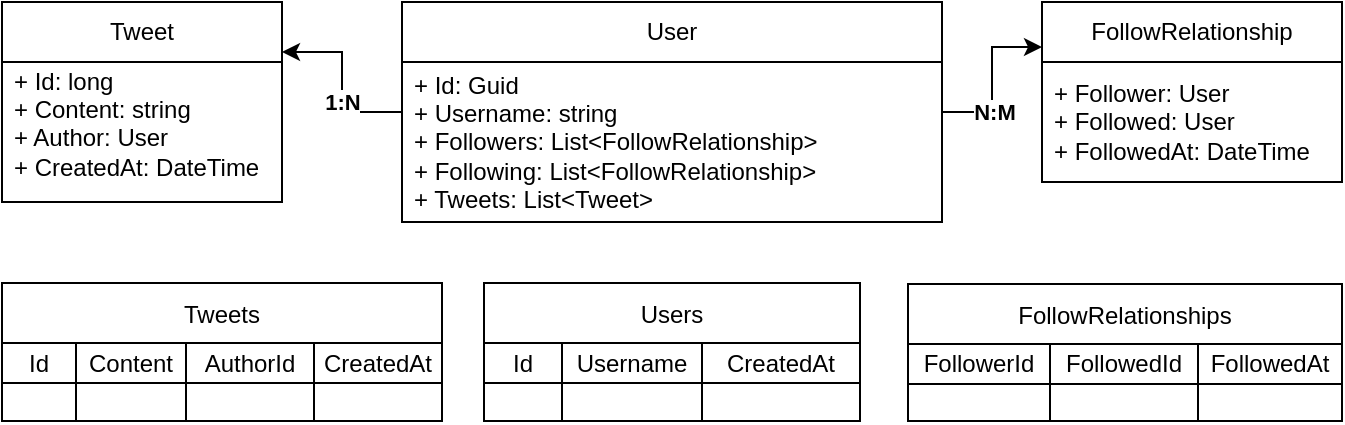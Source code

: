 <mxfile version="27.1.1">
  <diagram name="Página-1" id="O8XPE2ejHfIg2NNptfj5">
    <mxGraphModel dx="815" dy="444" grid="1" gridSize="10" guides="1" tooltips="1" connect="1" arrows="1" fold="1" page="1" pageScale="1" pageWidth="827" pageHeight="1169" math="0" shadow="0">
      <root>
        <mxCell id="0" />
        <mxCell id="1" parent="0" />
        <mxCell id="PRoREaaWE9_Ud0xd6pNg-21" style="edgeStyle=orthogonalEdgeStyle;rounded=0;orthogonalLoop=1;jettySize=auto;html=1;entryX=0;entryY=0.25;entryDx=0;entryDy=0;fontSize=12;" parent="1" source="PRoREaaWE9_Ud0xd6pNg-15" target="PRoREaaWE9_Ud0xd6pNg-19" edge="1">
          <mxGeometry relative="1" as="geometry" />
        </mxCell>
        <mxCell id="BkUJU9MOtJQTzaEfd8_x-58" value="N:M" style="edgeLabel;html=1;align=center;verticalAlign=middle;resizable=0;points=[];fontStyle=1" parent="PRoREaaWE9_Ud0xd6pNg-21" vertex="1" connectable="0">
          <mxGeometry x="-0.569" y="-1" relative="1" as="geometry">
            <mxPoint x="8" y="-1" as="offset" />
          </mxGeometry>
        </mxCell>
        <mxCell id="BkUJU9MOtJQTzaEfd8_x-56" style="edgeStyle=orthogonalEdgeStyle;rounded=0;orthogonalLoop=1;jettySize=auto;html=1;entryX=1;entryY=0.25;entryDx=0;entryDy=0;" parent="1" source="PRoREaaWE9_Ud0xd6pNg-15" target="BkUJU9MOtJQTzaEfd8_x-1" edge="1">
          <mxGeometry relative="1" as="geometry" />
        </mxCell>
        <mxCell id="BkUJU9MOtJQTzaEfd8_x-57" value="1:N" style="edgeLabel;html=1;align=center;verticalAlign=middle;resizable=0;points=[];fontStyle=1" parent="BkUJU9MOtJQTzaEfd8_x-56" vertex="1" connectable="0">
          <mxGeometry x="-0.248" y="1" relative="1" as="geometry">
            <mxPoint x="1" y="-1" as="offset" />
          </mxGeometry>
        </mxCell>
        <mxCell id="PRoREaaWE9_Ud0xd6pNg-15" value="User" style="swimlane;fontStyle=0;childLayout=stackLayout;horizontal=1;startSize=30;horizontalStack=0;resizeParent=1;resizeParentMax=0;resizeLast=0;collapsible=1;marginBottom=0;whiteSpace=wrap;html=1;fontSize=12;" parent="1" vertex="1">
          <mxGeometry x="270" y="320" width="270" height="110" as="geometry" />
        </mxCell>
        <mxCell id="PRoREaaWE9_Ud0xd6pNg-16" value="&lt;div&gt;+ Id: Guid&lt;/div&gt;&lt;div&gt;+ Username: string&lt;/div&gt;+ Followers: List&amp;lt;FollowRelationship&amp;gt;&lt;div&gt;+ Following: List&amp;lt;FollowRelationship&amp;gt;&lt;br&gt;&lt;div&gt;+ Tweets: List&amp;lt;Tweet&amp;gt;&lt;/div&gt;&lt;/div&gt;" style="text;strokeColor=none;fillColor=none;align=left;verticalAlign=middle;spacingLeft=4;spacingRight=4;overflow=hidden;points=[[0,0.5],[1,0.5]];portConstraint=eastwest;rotatable=0;whiteSpace=wrap;html=1;fontSize=12;" parent="PRoREaaWE9_Ud0xd6pNg-15" vertex="1">
          <mxGeometry y="30" width="270" height="80" as="geometry" />
        </mxCell>
        <mxCell id="PRoREaaWE9_Ud0xd6pNg-19" value="&lt;span style=&quot;text-align: left;&quot;&gt;FollowRelationship&lt;/span&gt;" style="swimlane;fontStyle=0;childLayout=stackLayout;horizontal=1;startSize=30;horizontalStack=0;resizeParent=1;resizeParentMax=0;resizeLast=0;collapsible=1;marginBottom=0;whiteSpace=wrap;html=1;fontSize=12;" parent="1" vertex="1">
          <mxGeometry x="590" y="320" width="150" height="90" as="geometry" />
        </mxCell>
        <mxCell id="PRoREaaWE9_Ud0xd6pNg-20" value="&lt;div&gt;&lt;span style=&quot;background-color: transparent; color: light-dark(rgb(0, 0, 0), rgb(255, 255, 255));&quot;&gt;+ Follower: User&lt;/span&gt;&lt;/div&gt;&lt;div&gt;+ Followed: User&lt;/div&gt;&lt;div&gt;+ FollowedAt: DateTime&lt;/div&gt;" style="text;strokeColor=none;fillColor=none;align=left;verticalAlign=middle;spacingLeft=4;spacingRight=4;overflow=hidden;points=[[0,0.5],[1,0.5]];portConstraint=eastwest;rotatable=0;whiteSpace=wrap;html=1;fontSize=12;" parent="PRoREaaWE9_Ud0xd6pNg-19" vertex="1">
          <mxGeometry y="30" width="150" height="60" as="geometry" />
        </mxCell>
        <mxCell id="PRoREaaWE9_Ud0xd6pNg-22" value="Users" style="shape=table;startSize=30;container=1;collapsible=0;childLayout=tableLayout;strokeColor=default;fontSize=12;" parent="1" vertex="1">
          <mxGeometry x="311" y="460.5" width="188" height="69" as="geometry" />
        </mxCell>
        <mxCell id="PRoREaaWE9_Ud0xd6pNg-23" value="" style="shape=tableRow;horizontal=0;startSize=0;swimlaneHead=0;swimlaneBody=0;strokeColor=inherit;top=0;left=0;bottom=0;right=0;collapsible=0;dropTarget=0;fillColor=none;points=[[0,0.5],[1,0.5]];portConstraint=eastwest;fontSize=12;" parent="PRoREaaWE9_Ud0xd6pNg-22" vertex="1">
          <mxGeometry y="30" width="188" height="20" as="geometry" />
        </mxCell>
        <mxCell id="PRoREaaWE9_Ud0xd6pNg-24" value="Id" style="shape=partialRectangle;html=1;whiteSpace=wrap;connectable=0;strokeColor=inherit;overflow=hidden;fillColor=none;top=0;left=0;bottom=0;right=0;pointerEvents=1;fontSize=12;" parent="PRoREaaWE9_Ud0xd6pNg-23" vertex="1">
          <mxGeometry width="39" height="20" as="geometry">
            <mxRectangle width="39" height="20" as="alternateBounds" />
          </mxGeometry>
        </mxCell>
        <mxCell id="PRoREaaWE9_Ud0xd6pNg-25" value="Username" style="shape=partialRectangle;html=1;whiteSpace=wrap;connectable=0;strokeColor=inherit;overflow=hidden;fillColor=none;top=0;left=0;bottom=0;right=0;pointerEvents=1;fontSize=12;" parent="PRoREaaWE9_Ud0xd6pNg-23" vertex="1">
          <mxGeometry x="39" width="70" height="20" as="geometry">
            <mxRectangle width="70" height="20" as="alternateBounds" />
          </mxGeometry>
        </mxCell>
        <mxCell id="Ja-YT7NNcIWgFy3JOS98-1" value="CreatedAt" style="shape=partialRectangle;html=1;whiteSpace=wrap;connectable=0;strokeColor=inherit;overflow=hidden;fillColor=none;top=0;left=0;bottom=0;right=0;pointerEvents=1;fontSize=12;" vertex="1" parent="PRoREaaWE9_Ud0xd6pNg-23">
          <mxGeometry x="109" width="79" height="20" as="geometry">
            <mxRectangle width="79" height="20" as="alternateBounds" />
          </mxGeometry>
        </mxCell>
        <mxCell id="PRoREaaWE9_Ud0xd6pNg-31" value="" style="shape=tableRow;horizontal=0;startSize=0;swimlaneHead=0;swimlaneBody=0;strokeColor=inherit;top=0;left=0;bottom=0;right=0;collapsible=0;dropTarget=0;fillColor=none;points=[[0,0.5],[1,0.5]];portConstraint=eastwest;fontSize=12;" parent="PRoREaaWE9_Ud0xd6pNg-22" vertex="1">
          <mxGeometry y="50" width="188" height="19" as="geometry" />
        </mxCell>
        <mxCell id="PRoREaaWE9_Ud0xd6pNg-32" value="" style="shape=partialRectangle;html=1;whiteSpace=wrap;connectable=0;strokeColor=inherit;overflow=hidden;fillColor=none;top=0;left=0;bottom=0;right=0;pointerEvents=1;fontSize=12;" parent="PRoREaaWE9_Ud0xd6pNg-31" vertex="1">
          <mxGeometry width="39" height="19" as="geometry">
            <mxRectangle width="39" height="19" as="alternateBounds" />
          </mxGeometry>
        </mxCell>
        <mxCell id="PRoREaaWE9_Ud0xd6pNg-33" value="" style="shape=partialRectangle;html=1;whiteSpace=wrap;connectable=0;strokeColor=inherit;overflow=hidden;fillColor=none;top=0;left=0;bottom=0;right=0;pointerEvents=1;fontSize=12;" parent="PRoREaaWE9_Ud0xd6pNg-31" vertex="1">
          <mxGeometry x="39" width="70" height="19" as="geometry">
            <mxRectangle width="70" height="19" as="alternateBounds" />
          </mxGeometry>
        </mxCell>
        <mxCell id="Ja-YT7NNcIWgFy3JOS98-2" style="shape=partialRectangle;html=1;whiteSpace=wrap;connectable=0;strokeColor=inherit;overflow=hidden;fillColor=none;top=0;left=0;bottom=0;right=0;pointerEvents=1;fontSize=12;" vertex="1" parent="PRoREaaWE9_Ud0xd6pNg-31">
          <mxGeometry x="109" width="79" height="19" as="geometry">
            <mxRectangle width="79" height="19" as="alternateBounds" />
          </mxGeometry>
        </mxCell>
        <mxCell id="PRoREaaWE9_Ud0xd6pNg-35" value="FollowRelationships" style="shape=table;startSize=30;container=1;collapsible=0;childLayout=tableLayout;strokeColor=default;fontSize=12;" parent="1" vertex="1">
          <mxGeometry x="523" y="461" width="217" height="68.5" as="geometry" />
        </mxCell>
        <mxCell id="PRoREaaWE9_Ud0xd6pNg-36" value="" style="shape=tableRow;horizontal=0;startSize=0;swimlaneHead=0;swimlaneBody=0;strokeColor=inherit;top=0;left=0;bottom=0;right=0;collapsible=0;dropTarget=0;fillColor=none;points=[[0,0.5],[1,0.5]];portConstraint=eastwest;fontSize=12;" parent="PRoREaaWE9_Ud0xd6pNg-35" vertex="1">
          <mxGeometry y="30" width="217" height="20" as="geometry" />
        </mxCell>
        <mxCell id="PRoREaaWE9_Ud0xd6pNg-38" value="FollowerId" style="shape=partialRectangle;html=1;whiteSpace=wrap;connectable=0;strokeColor=inherit;overflow=hidden;fillColor=none;top=0;left=0;bottom=0;right=0;pointerEvents=1;fontSize=12;" parent="PRoREaaWE9_Ud0xd6pNg-36" vertex="1">
          <mxGeometry width="71" height="20" as="geometry">
            <mxRectangle width="71" height="20" as="alternateBounds" />
          </mxGeometry>
        </mxCell>
        <mxCell id="PRoREaaWE9_Ud0xd6pNg-39" value="FollowedId" style="shape=partialRectangle;html=1;whiteSpace=wrap;connectable=0;strokeColor=inherit;overflow=hidden;fillColor=none;top=0;left=0;bottom=0;right=0;pointerEvents=1;fontSize=12;" parent="PRoREaaWE9_Ud0xd6pNg-36" vertex="1">
          <mxGeometry x="71" width="74" height="20" as="geometry">
            <mxRectangle width="74" height="20" as="alternateBounds" />
          </mxGeometry>
        </mxCell>
        <mxCell id="BkUJU9MOtJQTzaEfd8_x-42" value="FollowedAt" style="shape=partialRectangle;html=1;whiteSpace=wrap;connectable=0;strokeColor=inherit;overflow=hidden;fillColor=none;top=0;left=0;bottom=0;right=0;pointerEvents=1;fontSize=12;" parent="PRoREaaWE9_Ud0xd6pNg-36" vertex="1">
          <mxGeometry x="145" width="72" height="20" as="geometry">
            <mxRectangle width="72" height="20" as="alternateBounds" />
          </mxGeometry>
        </mxCell>
        <mxCell id="PRoREaaWE9_Ud0xd6pNg-40" value="" style="shape=tableRow;horizontal=0;startSize=0;swimlaneHead=0;swimlaneBody=0;strokeColor=inherit;top=0;left=0;bottom=0;right=0;collapsible=0;dropTarget=0;fillColor=none;points=[[0,0.5],[1,0.5]];portConstraint=eastwest;fontSize=12;" parent="PRoREaaWE9_Ud0xd6pNg-35" vertex="1">
          <mxGeometry y="50" width="217" height="19" as="geometry" />
        </mxCell>
        <mxCell id="PRoREaaWE9_Ud0xd6pNg-42" value="" style="shape=partialRectangle;html=1;whiteSpace=wrap;connectable=0;strokeColor=inherit;overflow=hidden;fillColor=none;top=0;left=0;bottom=0;right=0;pointerEvents=1;fontSize=12;" parent="PRoREaaWE9_Ud0xd6pNg-40" vertex="1">
          <mxGeometry width="71" height="19" as="geometry">
            <mxRectangle width="71" height="19" as="alternateBounds" />
          </mxGeometry>
        </mxCell>
        <mxCell id="PRoREaaWE9_Ud0xd6pNg-43" value="" style="shape=partialRectangle;html=1;whiteSpace=wrap;connectable=0;strokeColor=inherit;overflow=hidden;fillColor=none;top=0;left=0;bottom=0;right=0;pointerEvents=1;fontSize=12;" parent="PRoREaaWE9_Ud0xd6pNg-40" vertex="1">
          <mxGeometry x="71" width="74" height="19" as="geometry">
            <mxRectangle width="74" height="19" as="alternateBounds" />
          </mxGeometry>
        </mxCell>
        <mxCell id="BkUJU9MOtJQTzaEfd8_x-43" style="shape=partialRectangle;html=1;whiteSpace=wrap;connectable=0;strokeColor=inherit;overflow=hidden;fillColor=none;top=0;left=0;bottom=0;right=0;pointerEvents=1;fontSize=12;" parent="PRoREaaWE9_Ud0xd6pNg-40" vertex="1">
          <mxGeometry x="145" width="72" height="19" as="geometry">
            <mxRectangle width="72" height="19" as="alternateBounds" />
          </mxGeometry>
        </mxCell>
        <mxCell id="BkUJU9MOtJQTzaEfd8_x-1" value="Tweet" style="swimlane;fontStyle=0;childLayout=stackLayout;horizontal=1;startSize=30;horizontalStack=0;resizeParent=1;resizeParentMax=0;resizeLast=0;collapsible=1;marginBottom=0;whiteSpace=wrap;html=1;fontSize=12;" parent="1" vertex="1">
          <mxGeometry x="70" y="320" width="140" height="100" as="geometry" />
        </mxCell>
        <mxCell id="BkUJU9MOtJQTzaEfd8_x-2" value="&lt;div&gt;+ Id: long&lt;/div&gt;&lt;div&gt;+ Content: string&lt;/div&gt;&lt;div&gt;+ Author: User&lt;/div&gt;&lt;div&gt;+ CreatedAt: DateTime&lt;/div&gt;&lt;div&gt;&lt;br&gt;&lt;/div&gt;" style="text;strokeColor=none;fillColor=none;align=left;verticalAlign=middle;spacingLeft=4;spacingRight=4;overflow=hidden;points=[[0,0.5],[1,0.5]];portConstraint=eastwest;rotatable=0;whiteSpace=wrap;html=1;fontSize=12;" parent="BkUJU9MOtJQTzaEfd8_x-1" vertex="1">
          <mxGeometry y="30" width="140" height="70" as="geometry" />
        </mxCell>
        <mxCell id="BkUJU9MOtJQTzaEfd8_x-45" value="Tweets" style="shape=table;startSize=30;container=1;collapsible=0;childLayout=tableLayout;strokeColor=default;fontSize=12;" parent="1" vertex="1">
          <mxGeometry x="70" y="460.5" width="220" height="69" as="geometry" />
        </mxCell>
        <mxCell id="BkUJU9MOtJQTzaEfd8_x-46" value="" style="shape=tableRow;horizontal=0;startSize=0;swimlaneHead=0;swimlaneBody=0;strokeColor=inherit;top=0;left=0;bottom=0;right=0;collapsible=0;dropTarget=0;fillColor=none;points=[[0,0.5],[1,0.5]];portConstraint=eastwest;fontSize=12;" parent="BkUJU9MOtJQTzaEfd8_x-45" vertex="1">
          <mxGeometry y="30" width="220" height="20" as="geometry" />
        </mxCell>
        <mxCell id="BkUJU9MOtJQTzaEfd8_x-47" value="Id" style="shape=partialRectangle;html=1;whiteSpace=wrap;connectable=0;strokeColor=inherit;overflow=hidden;fillColor=none;top=0;left=0;bottom=0;right=0;pointerEvents=1;fontSize=12;" parent="BkUJU9MOtJQTzaEfd8_x-46" vertex="1">
          <mxGeometry width="37" height="20" as="geometry">
            <mxRectangle width="37" height="20" as="alternateBounds" />
          </mxGeometry>
        </mxCell>
        <mxCell id="BkUJU9MOtJQTzaEfd8_x-48" value="Content" style="shape=partialRectangle;html=1;whiteSpace=wrap;connectable=0;strokeColor=inherit;overflow=hidden;fillColor=none;top=0;left=0;bottom=0;right=0;pointerEvents=1;fontSize=12;" parent="BkUJU9MOtJQTzaEfd8_x-46" vertex="1">
          <mxGeometry x="37" width="55" height="20" as="geometry">
            <mxRectangle width="55" height="20" as="alternateBounds" />
          </mxGeometry>
        </mxCell>
        <mxCell id="BkUJU9MOtJQTzaEfd8_x-49" value="AuthorId" style="shape=partialRectangle;html=1;whiteSpace=wrap;connectable=0;strokeColor=inherit;overflow=hidden;fillColor=none;top=0;left=0;bottom=0;right=0;pointerEvents=1;fontSize=12;" parent="BkUJU9MOtJQTzaEfd8_x-46" vertex="1">
          <mxGeometry x="92" width="64" height="20" as="geometry">
            <mxRectangle width="64" height="20" as="alternateBounds" />
          </mxGeometry>
        </mxCell>
        <mxCell id="BkUJU9MOtJQTzaEfd8_x-50" value="CreatedAt" style="shape=partialRectangle;html=1;whiteSpace=wrap;connectable=0;strokeColor=inherit;overflow=hidden;fillColor=none;top=0;left=0;bottom=0;right=0;pointerEvents=1;fontSize=12;" parent="BkUJU9MOtJQTzaEfd8_x-46" vertex="1">
          <mxGeometry x="156" width="64" height="20" as="geometry">
            <mxRectangle width="64" height="20" as="alternateBounds" />
          </mxGeometry>
        </mxCell>
        <mxCell id="BkUJU9MOtJQTzaEfd8_x-51" value="" style="shape=tableRow;horizontal=0;startSize=0;swimlaneHead=0;swimlaneBody=0;strokeColor=inherit;top=0;left=0;bottom=0;right=0;collapsible=0;dropTarget=0;fillColor=none;points=[[0,0.5],[1,0.5]];portConstraint=eastwest;fontSize=12;" parent="BkUJU9MOtJQTzaEfd8_x-45" vertex="1">
          <mxGeometry y="50" width="220" height="19" as="geometry" />
        </mxCell>
        <mxCell id="BkUJU9MOtJQTzaEfd8_x-52" value="" style="shape=partialRectangle;html=1;whiteSpace=wrap;connectable=0;strokeColor=inherit;overflow=hidden;fillColor=none;top=0;left=0;bottom=0;right=0;pointerEvents=1;fontSize=12;" parent="BkUJU9MOtJQTzaEfd8_x-51" vertex="1">
          <mxGeometry width="37" height="19" as="geometry">
            <mxRectangle width="37" height="19" as="alternateBounds" />
          </mxGeometry>
        </mxCell>
        <mxCell id="BkUJU9MOtJQTzaEfd8_x-53" value="" style="shape=partialRectangle;html=1;whiteSpace=wrap;connectable=0;strokeColor=inherit;overflow=hidden;fillColor=none;top=0;left=0;bottom=0;right=0;pointerEvents=1;fontSize=12;" parent="BkUJU9MOtJQTzaEfd8_x-51" vertex="1">
          <mxGeometry x="37" width="55" height="19" as="geometry">
            <mxRectangle width="55" height="19" as="alternateBounds" />
          </mxGeometry>
        </mxCell>
        <mxCell id="BkUJU9MOtJQTzaEfd8_x-54" value="" style="shape=partialRectangle;html=1;whiteSpace=wrap;connectable=0;strokeColor=inherit;overflow=hidden;fillColor=none;top=0;left=0;bottom=0;right=0;pointerEvents=1;fontSize=12;" parent="BkUJU9MOtJQTzaEfd8_x-51" vertex="1">
          <mxGeometry x="92" width="64" height="19" as="geometry">
            <mxRectangle width="64" height="19" as="alternateBounds" />
          </mxGeometry>
        </mxCell>
        <mxCell id="BkUJU9MOtJQTzaEfd8_x-55" style="shape=partialRectangle;html=1;whiteSpace=wrap;connectable=0;strokeColor=inherit;overflow=hidden;fillColor=none;top=0;left=0;bottom=0;right=0;pointerEvents=1;fontSize=12;" parent="BkUJU9MOtJQTzaEfd8_x-51" vertex="1">
          <mxGeometry x="156" width="64" height="19" as="geometry">
            <mxRectangle width="64" height="19" as="alternateBounds" />
          </mxGeometry>
        </mxCell>
      </root>
    </mxGraphModel>
  </diagram>
</mxfile>
